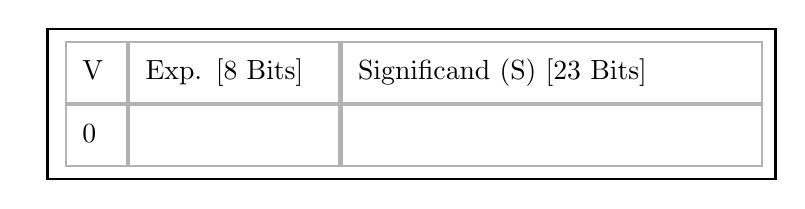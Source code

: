 \usetikzlibrary{backgrounds,positioning}
\usetikzlibrary{arrows}

%\resizebox {\columnwidth} {!} {    % (2) scale to exact column width
\begin{tikzpicture}[node distance=0ex,
    background rectangle/.style={fill=white,draw=black,line width=1pt}, show background rectangle,
]


\tikzstyle{box} =[text=black!100, rectangle, inner sep=6pt, fill=black!0, draw=black!30, thick]
\tikzstyle{box1} = [box, text=black!100, fill=black!20]
\tikzstyle{sign} = [text width=1em]
\tikzstyle{exp} = [text width=6.4em]
\tikzstyle{frac} = [text width=14em]
\tikzstyle{dez} = [text width=2em]

\node {1234};

  \node (sign1) [box,sign] {0\phantom(};
  \node [right=of sign1]  (exp1) [box,exp] {\phantom{01111111} \phantom(}; 
  \node [right=of exp1] (frac1) [box,frac] {\phantom{00000000000000000000} \phantom(};

  \node [above=of sign1] (sign0) [box,sign] {V\phantom(};
  \node [above=of exp1]  (exp0) [box,exp] {Exp. [8 Bits]\phantom(};
  \node [above=of frac1] (frac0) [box,frac] {Significand (S) [23 Bits] \phantom(};


\end{tikzpicture}%
%} %resizebox